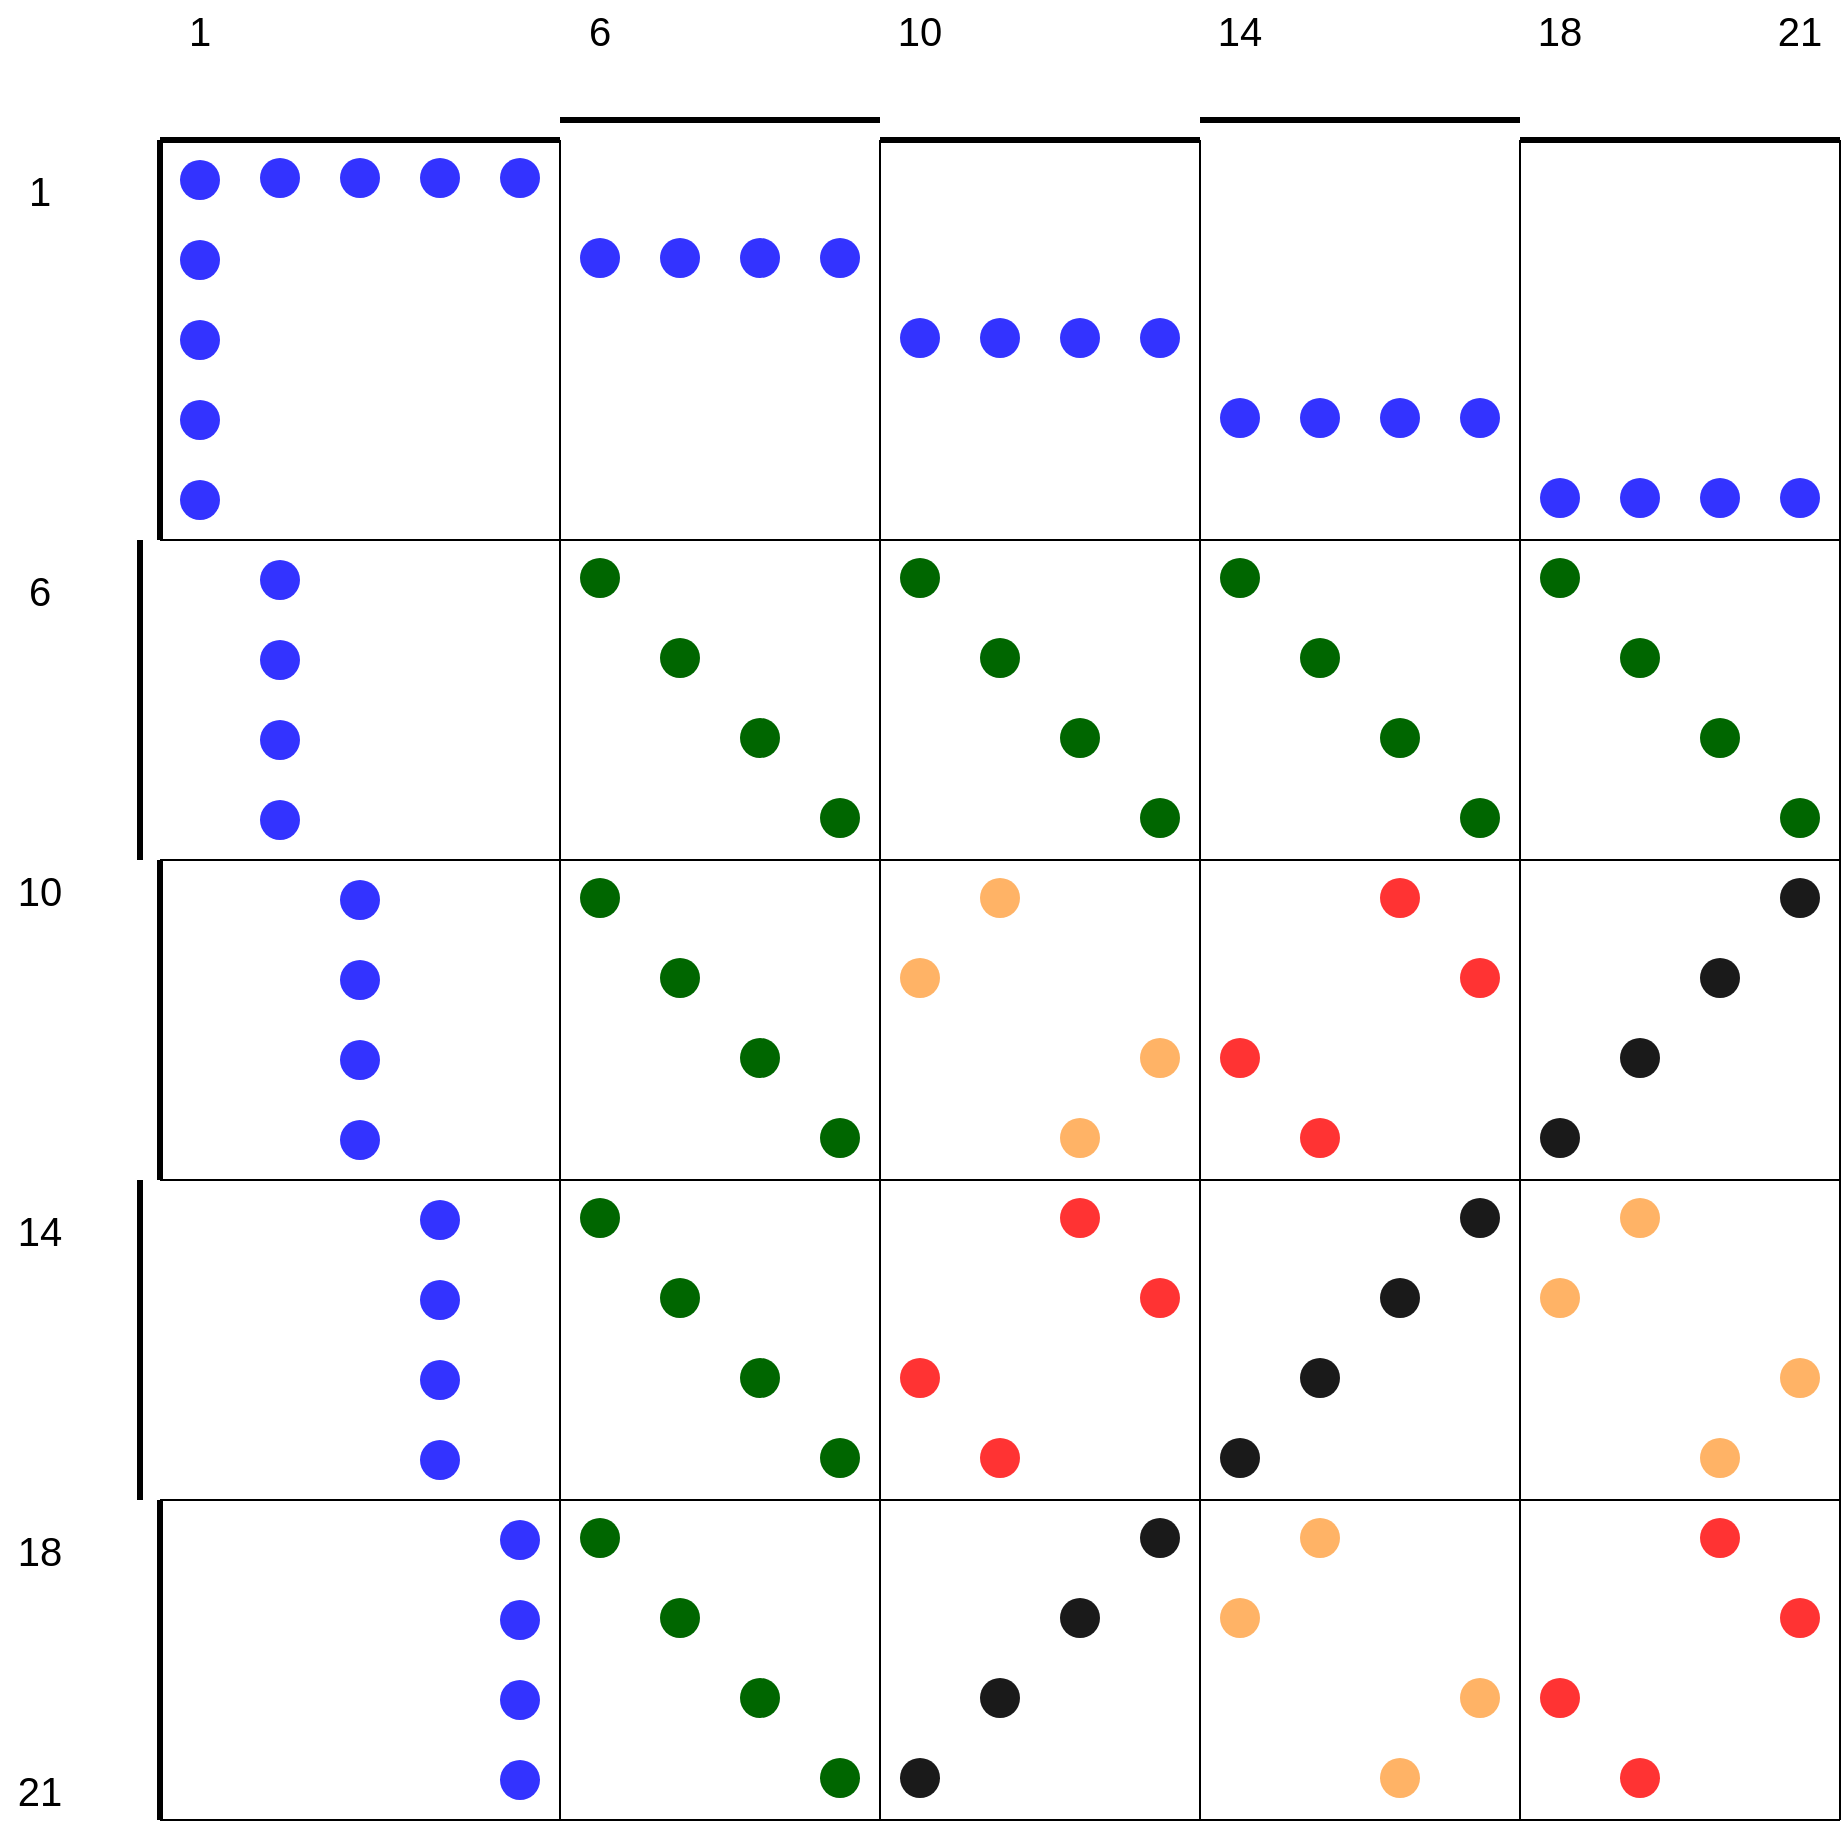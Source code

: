 <mxfile>
    <diagram id="0mtorhF8wzX9WZ9EA87X" name="Page-1">
        <mxGraphModel dx="1855" dy="1136" grid="1" gridSize="10" guides="1" tooltips="1" connect="1" arrows="1" fold="1" page="1" pageScale="1" pageWidth="827" pageHeight="1169" math="0" shadow="0">
            <root>
                <mxCell id="0"/>
                <mxCell id="1" parent="0"/>
                <mxCell id="2" value="" style="endArrow=none;html=1;strokeWidth=3;" edge="1" parent="1">
                    <mxGeometry width="50" height="50" relative="1" as="geometry">
                        <mxPoint x="80" y="80" as="sourcePoint"/>
                        <mxPoint x="280" y="80" as="targetPoint"/>
                    </mxGeometry>
                </mxCell>
                <mxCell id="3" value="" style="endArrow=none;html=1;strokeWidth=3;" edge="1" parent="1">
                    <mxGeometry width="50" height="50" relative="1" as="geometry">
                        <mxPoint x="280" y="70" as="sourcePoint"/>
                        <mxPoint x="440" y="70" as="targetPoint"/>
                    </mxGeometry>
                </mxCell>
                <mxCell id="4" value="" style="endArrow=none;html=1;strokeWidth=3;" edge="1" parent="1">
                    <mxGeometry width="50" height="50" relative="1" as="geometry">
                        <mxPoint x="440" y="80" as="sourcePoint"/>
                        <mxPoint x="600" y="80" as="targetPoint"/>
                    </mxGeometry>
                </mxCell>
                <mxCell id="6" value="" style="endArrow=none;html=1;strokeWidth=3;" edge="1" parent="1">
                    <mxGeometry width="50" height="50" relative="1" as="geometry">
                        <mxPoint x="600" y="70" as="sourcePoint"/>
                        <mxPoint x="760" y="70" as="targetPoint"/>
                    </mxGeometry>
                </mxCell>
                <mxCell id="7" value="" style="endArrow=none;html=1;strokeWidth=3;" edge="1" parent="1">
                    <mxGeometry width="50" height="50" relative="1" as="geometry">
                        <mxPoint x="760" y="80" as="sourcePoint"/>
                        <mxPoint x="920" y="80" as="targetPoint"/>
                    </mxGeometry>
                </mxCell>
                <mxCell id="8" value="" style="endArrow=none;html=1;strokeWidth=3;" edge="1" parent="1">
                    <mxGeometry width="50" height="50" relative="1" as="geometry">
                        <mxPoint x="80" y="80" as="sourcePoint"/>
                        <mxPoint x="80" y="280" as="targetPoint"/>
                    </mxGeometry>
                </mxCell>
                <mxCell id="9" value="" style="endArrow=none;html=1;strokeWidth=3;" edge="1" parent="1">
                    <mxGeometry width="50" height="50" relative="1" as="geometry">
                        <mxPoint x="70" y="280" as="sourcePoint"/>
                        <mxPoint x="70" y="440" as="targetPoint"/>
                    </mxGeometry>
                </mxCell>
                <mxCell id="10" value="" style="endArrow=none;html=1;strokeWidth=3;" edge="1" parent="1">
                    <mxGeometry width="50" height="50" relative="1" as="geometry">
                        <mxPoint x="80" y="440" as="sourcePoint"/>
                        <mxPoint x="80" y="600" as="targetPoint"/>
                    </mxGeometry>
                </mxCell>
                <mxCell id="11" value="" style="endArrow=none;html=1;strokeWidth=3;" edge="1" parent="1">
                    <mxGeometry width="50" height="50" relative="1" as="geometry">
                        <mxPoint x="70" y="600" as="sourcePoint"/>
                        <mxPoint x="70" y="760" as="targetPoint"/>
                    </mxGeometry>
                </mxCell>
                <mxCell id="12" value="" style="endArrow=none;html=1;strokeWidth=3;" edge="1" parent="1">
                    <mxGeometry width="50" height="50" relative="1" as="geometry">
                        <mxPoint x="80" y="760" as="sourcePoint"/>
                        <mxPoint x="80" y="920" as="targetPoint"/>
                    </mxGeometry>
                </mxCell>
                <mxCell id="13" value="" style="endArrow=none;html=1;strokeWidth=1;" edge="1" parent="1">
                    <mxGeometry width="50" height="50" relative="1" as="geometry">
                        <mxPoint x="80" y="280" as="sourcePoint"/>
                        <mxPoint x="920" y="280" as="targetPoint"/>
                    </mxGeometry>
                </mxCell>
                <mxCell id="14" value="" style="endArrow=none;html=1;strokeWidth=1;" edge="1" parent="1">
                    <mxGeometry width="50" height="50" relative="1" as="geometry">
                        <mxPoint x="80" y="440" as="sourcePoint"/>
                        <mxPoint x="920" y="440" as="targetPoint"/>
                    </mxGeometry>
                </mxCell>
                <mxCell id="15" value="" style="endArrow=none;html=1;strokeWidth=1;" edge="1" parent="1">
                    <mxGeometry width="50" height="50" relative="1" as="geometry">
                        <mxPoint x="80" y="600" as="sourcePoint"/>
                        <mxPoint x="920" y="600" as="targetPoint"/>
                    </mxGeometry>
                </mxCell>
                <mxCell id="16" value="" style="endArrow=none;html=1;strokeWidth=1;" edge="1" parent="1">
                    <mxGeometry width="50" height="50" relative="1" as="geometry">
                        <mxPoint x="80" y="760" as="sourcePoint"/>
                        <mxPoint x="920" y="760" as="targetPoint"/>
                    </mxGeometry>
                </mxCell>
                <mxCell id="17" value="" style="endArrow=none;html=1;strokeWidth=1;" edge="1" parent="1">
                    <mxGeometry width="50" height="50" relative="1" as="geometry">
                        <mxPoint x="80" y="920" as="sourcePoint"/>
                        <mxPoint x="920" y="920" as="targetPoint"/>
                    </mxGeometry>
                </mxCell>
                <mxCell id="18" value="" style="endArrow=none;html=1;strokeWidth=1;" edge="1" parent="1">
                    <mxGeometry width="50" height="50" relative="1" as="geometry">
                        <mxPoint x="920" y="80" as="sourcePoint"/>
                        <mxPoint x="920" y="920" as="targetPoint"/>
                    </mxGeometry>
                </mxCell>
                <mxCell id="19" value="" style="endArrow=none;html=1;strokeWidth=1;" edge="1" parent="1">
                    <mxGeometry width="50" height="50" relative="1" as="geometry">
                        <mxPoint x="760" y="80" as="sourcePoint"/>
                        <mxPoint x="760" y="920" as="targetPoint"/>
                    </mxGeometry>
                </mxCell>
                <mxCell id="20" value="" style="endArrow=none;html=1;strokeWidth=1;" edge="1" parent="1">
                    <mxGeometry width="50" height="50" relative="1" as="geometry">
                        <mxPoint x="600" y="80" as="sourcePoint"/>
                        <mxPoint x="600" y="920" as="targetPoint"/>
                    </mxGeometry>
                </mxCell>
                <mxCell id="21" value="" style="endArrow=none;html=1;strokeWidth=1;" edge="1" parent="1">
                    <mxGeometry width="50" height="50" relative="1" as="geometry">
                        <mxPoint x="440" y="80" as="sourcePoint"/>
                        <mxPoint x="440" y="920" as="targetPoint"/>
                    </mxGeometry>
                </mxCell>
                <mxCell id="22" value="" style="endArrow=none;html=1;strokeWidth=1;" edge="1" parent="1">
                    <mxGeometry width="50" height="50" relative="1" as="geometry">
                        <mxPoint x="280" y="80" as="sourcePoint"/>
                        <mxPoint x="280" y="920" as="targetPoint"/>
                    </mxGeometry>
                </mxCell>
                <mxCell id="25" value="" style="ellipse;whiteSpace=wrap;html=1;fillColor=#3333FF;strokeColor=none;" vertex="1" parent="1">
                    <mxGeometry x="90" y="90" width="20" height="20" as="geometry"/>
                </mxCell>
                <mxCell id="26" value="" style="ellipse;whiteSpace=wrap;html=1;fillColor=#3333FF;strokeColor=none;" vertex="1" parent="1">
                    <mxGeometry x="90" y="130" width="20" height="20" as="geometry"/>
                </mxCell>
                <mxCell id="27" value="" style="ellipse;whiteSpace=wrap;html=1;fillColor=#3333FF;strokeColor=none;" vertex="1" parent="1">
                    <mxGeometry x="90" y="170" width="20" height="20" as="geometry"/>
                </mxCell>
                <mxCell id="28" value="" style="ellipse;whiteSpace=wrap;html=1;fillColor=#3333FF;strokeColor=none;" vertex="1" parent="1">
                    <mxGeometry x="90" y="210" width="20" height="20" as="geometry"/>
                </mxCell>
                <mxCell id="29" value="" style="ellipse;whiteSpace=wrap;html=1;fillColor=#3333FF;strokeColor=none;" vertex="1" parent="1">
                    <mxGeometry x="90" y="250" width="20" height="20" as="geometry"/>
                </mxCell>
                <mxCell id="30" value="" style="ellipse;whiteSpace=wrap;html=1;fillColor=#3333FF;strokeColor=none;" vertex="1" parent="1">
                    <mxGeometry x="130" y="290" width="20" height="20" as="geometry"/>
                </mxCell>
                <mxCell id="31" value="" style="ellipse;whiteSpace=wrap;html=1;fillColor=#3333FF;strokeColor=none;" vertex="1" parent="1">
                    <mxGeometry x="130" y="330" width="20" height="20" as="geometry"/>
                </mxCell>
                <mxCell id="32" value="" style="ellipse;whiteSpace=wrap;html=1;fillColor=#3333FF;strokeColor=none;" vertex="1" parent="1">
                    <mxGeometry x="130" y="370" width="20" height="20" as="geometry"/>
                </mxCell>
                <mxCell id="33" value="" style="ellipse;whiteSpace=wrap;html=1;fillColor=#3333FF;strokeColor=none;" vertex="1" parent="1">
                    <mxGeometry x="130" y="410" width="20" height="20" as="geometry"/>
                </mxCell>
                <mxCell id="34" value="" style="ellipse;whiteSpace=wrap;html=1;fillColor=#3333FF;strokeColor=none;" vertex="1" parent="1">
                    <mxGeometry x="170" y="450" width="20" height="20" as="geometry"/>
                </mxCell>
                <mxCell id="35" value="" style="ellipse;whiteSpace=wrap;html=1;fillColor=#3333FF;strokeColor=none;" vertex="1" parent="1">
                    <mxGeometry x="170" y="490" width="20" height="20" as="geometry"/>
                </mxCell>
                <mxCell id="36" value="" style="ellipse;whiteSpace=wrap;html=1;fillColor=#3333FF;strokeColor=none;" vertex="1" parent="1">
                    <mxGeometry x="170" y="530" width="20" height="20" as="geometry"/>
                </mxCell>
                <mxCell id="37" value="" style="ellipse;whiteSpace=wrap;html=1;fillColor=#3333FF;strokeColor=none;" vertex="1" parent="1">
                    <mxGeometry x="170" y="570" width="20" height="20" as="geometry"/>
                </mxCell>
                <mxCell id="38" value="" style="ellipse;whiteSpace=wrap;html=1;fillColor=#3333FF;strokeColor=none;" vertex="1" parent="1">
                    <mxGeometry x="210" y="610" width="20" height="20" as="geometry"/>
                </mxCell>
                <mxCell id="39" value="" style="ellipse;whiteSpace=wrap;html=1;fillColor=#3333FF;strokeColor=none;" vertex="1" parent="1">
                    <mxGeometry x="210" y="650" width="20" height="20" as="geometry"/>
                </mxCell>
                <mxCell id="40" value="" style="ellipse;whiteSpace=wrap;html=1;fillColor=#3333FF;strokeColor=none;" vertex="1" parent="1">
                    <mxGeometry x="210" y="690" width="20" height="20" as="geometry"/>
                </mxCell>
                <mxCell id="41" value="" style="ellipse;whiteSpace=wrap;html=1;fillColor=#3333FF;strokeColor=none;" vertex="1" parent="1">
                    <mxGeometry x="210" y="730" width="20" height="20" as="geometry"/>
                </mxCell>
                <mxCell id="42" value="" style="ellipse;whiteSpace=wrap;html=1;fillColor=#3333FF;strokeColor=none;" vertex="1" parent="1">
                    <mxGeometry x="250" y="770" width="20" height="20" as="geometry"/>
                </mxCell>
                <mxCell id="43" value="" style="ellipse;whiteSpace=wrap;html=1;fillColor=#3333FF;strokeColor=none;" vertex="1" parent="1">
                    <mxGeometry x="250" y="810" width="20" height="20" as="geometry"/>
                </mxCell>
                <mxCell id="44" value="" style="ellipse;whiteSpace=wrap;html=1;fillColor=#3333FF;strokeColor=none;" vertex="1" parent="1">
                    <mxGeometry x="250" y="850" width="20" height="20" as="geometry"/>
                </mxCell>
                <mxCell id="45" value="" style="ellipse;whiteSpace=wrap;html=1;fillColor=#3333FF;strokeColor=none;" vertex="1" parent="1">
                    <mxGeometry x="250" y="890" width="20" height="20" as="geometry"/>
                </mxCell>
                <mxCell id="46" value="" style="ellipse;whiteSpace=wrap;html=1;fillColor=#3333FF;strokeColor=none;" vertex="1" parent="1">
                    <mxGeometry x="130" y="89" width="20" height="20" as="geometry"/>
                </mxCell>
                <mxCell id="47" value="" style="ellipse;whiteSpace=wrap;html=1;fillColor=#3333FF;strokeColor=none;" vertex="1" parent="1">
                    <mxGeometry x="170" y="89" width="20" height="20" as="geometry"/>
                </mxCell>
                <mxCell id="48" value="" style="ellipse;whiteSpace=wrap;html=1;fillColor=#3333FF;strokeColor=none;" vertex="1" parent="1">
                    <mxGeometry x="210" y="89" width="20" height="20" as="geometry"/>
                </mxCell>
                <mxCell id="49" value="" style="ellipse;whiteSpace=wrap;html=1;fillColor=#3333FF;strokeColor=none;" vertex="1" parent="1">
                    <mxGeometry x="250" y="89" width="20" height="20" as="geometry"/>
                </mxCell>
                <mxCell id="50" value="" style="ellipse;whiteSpace=wrap;html=1;fillColor=#3333FF;strokeColor=none;" vertex="1" parent="1">
                    <mxGeometry x="290" y="129" width="20" height="20" as="geometry"/>
                </mxCell>
                <mxCell id="51" value="" style="ellipse;whiteSpace=wrap;html=1;fillColor=#3333FF;strokeColor=none;" vertex="1" parent="1">
                    <mxGeometry x="330" y="129" width="20" height="20" as="geometry"/>
                </mxCell>
                <mxCell id="52" value="" style="ellipse;whiteSpace=wrap;html=1;fillColor=#3333FF;strokeColor=none;" vertex="1" parent="1">
                    <mxGeometry x="370" y="129" width="20" height="20" as="geometry"/>
                </mxCell>
                <mxCell id="53" value="" style="ellipse;whiteSpace=wrap;html=1;fillColor=#3333FF;strokeColor=none;" vertex="1" parent="1">
                    <mxGeometry x="410" y="129" width="20" height="20" as="geometry"/>
                </mxCell>
                <mxCell id="54" value="" style="ellipse;whiteSpace=wrap;html=1;fillColor=#3333FF;strokeColor=none;" vertex="1" parent="1">
                    <mxGeometry x="450" y="169" width="20" height="20" as="geometry"/>
                </mxCell>
                <mxCell id="55" value="" style="ellipse;whiteSpace=wrap;html=1;fillColor=#3333FF;strokeColor=none;" vertex="1" parent="1">
                    <mxGeometry x="490" y="169" width="20" height="20" as="geometry"/>
                </mxCell>
                <mxCell id="56" value="" style="ellipse;whiteSpace=wrap;html=1;fillColor=#3333FF;strokeColor=none;" vertex="1" parent="1">
                    <mxGeometry x="530" y="169" width="20" height="20" as="geometry"/>
                </mxCell>
                <mxCell id="57" value="" style="ellipse;whiteSpace=wrap;html=1;fillColor=#3333FF;strokeColor=none;" vertex="1" parent="1">
                    <mxGeometry x="570" y="169" width="20" height="20" as="geometry"/>
                </mxCell>
                <mxCell id="58" value="" style="ellipse;whiteSpace=wrap;html=1;fillColor=#3333FF;strokeColor=none;" vertex="1" parent="1">
                    <mxGeometry x="610" y="209" width="20" height="20" as="geometry"/>
                </mxCell>
                <mxCell id="59" value="" style="ellipse;whiteSpace=wrap;html=1;fillColor=#3333FF;strokeColor=none;" vertex="1" parent="1">
                    <mxGeometry x="650" y="209" width="20" height="20" as="geometry"/>
                </mxCell>
                <mxCell id="60" value="" style="ellipse;whiteSpace=wrap;html=1;fillColor=#3333FF;strokeColor=none;" vertex="1" parent="1">
                    <mxGeometry x="690" y="209" width="20" height="20" as="geometry"/>
                </mxCell>
                <mxCell id="61" value="" style="ellipse;whiteSpace=wrap;html=1;fillColor=#3333FF;strokeColor=none;" vertex="1" parent="1">
                    <mxGeometry x="730" y="209" width="20" height="20" as="geometry"/>
                </mxCell>
                <mxCell id="62" value="" style="ellipse;whiteSpace=wrap;html=1;fillColor=#3333FF;strokeColor=none;" vertex="1" parent="1">
                    <mxGeometry x="770" y="249" width="20" height="20" as="geometry"/>
                </mxCell>
                <mxCell id="63" value="" style="ellipse;whiteSpace=wrap;html=1;fillColor=#3333FF;strokeColor=none;" vertex="1" parent="1">
                    <mxGeometry x="810" y="249" width="20" height="20" as="geometry"/>
                </mxCell>
                <mxCell id="64" value="" style="ellipse;whiteSpace=wrap;html=1;fillColor=#3333FF;strokeColor=none;" vertex="1" parent="1">
                    <mxGeometry x="850" y="249" width="20" height="20" as="geometry"/>
                </mxCell>
                <mxCell id="65" value="" style="ellipse;whiteSpace=wrap;html=1;fillColor=#3333FF;strokeColor=none;" vertex="1" parent="1">
                    <mxGeometry x="890" y="249" width="20" height="20" as="geometry"/>
                </mxCell>
                <mxCell id="66" value="" style="ellipse;whiteSpace=wrap;html=1;fillColor=#006600;strokeColor=none;" vertex="1" parent="1">
                    <mxGeometry x="290" y="289" width="20" height="20" as="geometry"/>
                </mxCell>
                <mxCell id="67" value="" style="ellipse;whiteSpace=wrap;html=1;fillColor=#006600;strokeColor=none;" vertex="1" parent="1">
                    <mxGeometry x="330" y="329" width="20" height="20" as="geometry"/>
                </mxCell>
                <mxCell id="68" value="" style="ellipse;whiteSpace=wrap;html=1;fillColor=#006600;strokeColor=none;" vertex="1" parent="1">
                    <mxGeometry x="370" y="369" width="20" height="20" as="geometry"/>
                </mxCell>
                <mxCell id="69" value="" style="ellipse;whiteSpace=wrap;html=1;fillColor=#006600;strokeColor=none;" vertex="1" parent="1">
                    <mxGeometry x="410" y="409" width="20" height="20" as="geometry"/>
                </mxCell>
                <mxCell id="70" value="" style="ellipse;whiteSpace=wrap;html=1;fillColor=#006600;strokeColor=none;" vertex="1" parent="1">
                    <mxGeometry x="290" y="449" width="20" height="20" as="geometry"/>
                </mxCell>
                <mxCell id="71" value="" style="ellipse;whiteSpace=wrap;html=1;fillColor=#006600;strokeColor=none;" vertex="1" parent="1">
                    <mxGeometry x="330" y="489" width="20" height="20" as="geometry"/>
                </mxCell>
                <mxCell id="72" value="" style="ellipse;whiteSpace=wrap;html=1;fillColor=#006600;strokeColor=none;" vertex="1" parent="1">
                    <mxGeometry x="370" y="529" width="20" height="20" as="geometry"/>
                </mxCell>
                <mxCell id="73" value="" style="ellipse;whiteSpace=wrap;html=1;fillColor=#006600;strokeColor=none;" vertex="1" parent="1">
                    <mxGeometry x="410" y="569" width="20" height="20" as="geometry"/>
                </mxCell>
                <mxCell id="74" value="" style="ellipse;whiteSpace=wrap;html=1;fillColor=#006600;strokeColor=none;" vertex="1" parent="1">
                    <mxGeometry x="290" y="609" width="20" height="20" as="geometry"/>
                </mxCell>
                <mxCell id="75" value="" style="ellipse;whiteSpace=wrap;html=1;fillColor=#006600;strokeColor=none;" vertex="1" parent="1">
                    <mxGeometry x="330" y="649" width="20" height="20" as="geometry"/>
                </mxCell>
                <mxCell id="76" value="" style="ellipse;whiteSpace=wrap;html=1;fillColor=#006600;strokeColor=none;" vertex="1" parent="1">
                    <mxGeometry x="370" y="689" width="20" height="20" as="geometry"/>
                </mxCell>
                <mxCell id="77" value="" style="ellipse;whiteSpace=wrap;html=1;fillColor=#006600;strokeColor=none;" vertex="1" parent="1">
                    <mxGeometry x="410" y="729" width="20" height="20" as="geometry"/>
                </mxCell>
                <mxCell id="78" value="" style="ellipse;whiteSpace=wrap;html=1;fillColor=#006600;strokeColor=none;" vertex="1" parent="1">
                    <mxGeometry x="290" y="769" width="20" height="20" as="geometry"/>
                </mxCell>
                <mxCell id="79" value="" style="ellipse;whiteSpace=wrap;html=1;fillColor=#006600;strokeColor=none;" vertex="1" parent="1">
                    <mxGeometry x="330" y="809" width="20" height="20" as="geometry"/>
                </mxCell>
                <mxCell id="80" value="" style="ellipse;whiteSpace=wrap;html=1;fillColor=#006600;strokeColor=none;" vertex="1" parent="1">
                    <mxGeometry x="370" y="849" width="20" height="20" as="geometry"/>
                </mxCell>
                <mxCell id="81" value="" style="ellipse;whiteSpace=wrap;html=1;fillColor=#006600;strokeColor=none;" vertex="1" parent="1">
                    <mxGeometry x="410" y="889" width="20" height="20" as="geometry"/>
                </mxCell>
                <mxCell id="82" value="" style="ellipse;whiteSpace=wrap;html=1;fillColor=#006600;strokeColor=none;" vertex="1" parent="1">
                    <mxGeometry x="450" y="289" width="20" height="20" as="geometry"/>
                </mxCell>
                <mxCell id="83" value="" style="ellipse;whiteSpace=wrap;html=1;fillColor=#006600;strokeColor=none;" vertex="1" parent="1">
                    <mxGeometry x="490" y="329" width="20" height="20" as="geometry"/>
                </mxCell>
                <mxCell id="84" value="" style="ellipse;whiteSpace=wrap;html=1;fillColor=#006600;strokeColor=none;" vertex="1" parent="1">
                    <mxGeometry x="530" y="369" width="20" height="20" as="geometry"/>
                </mxCell>
                <mxCell id="85" value="" style="ellipse;whiteSpace=wrap;html=1;fillColor=#006600;strokeColor=none;" vertex="1" parent="1">
                    <mxGeometry x="570" y="409" width="20" height="20" as="geometry"/>
                </mxCell>
                <mxCell id="86" value="" style="ellipse;whiteSpace=wrap;html=1;fillColor=#006600;strokeColor=none;" vertex="1" parent="1">
                    <mxGeometry x="610" y="289" width="20" height="20" as="geometry"/>
                </mxCell>
                <mxCell id="87" value="" style="ellipse;whiteSpace=wrap;html=1;fillColor=#006600;strokeColor=none;" vertex="1" parent="1">
                    <mxGeometry x="650" y="329" width="20" height="20" as="geometry"/>
                </mxCell>
                <mxCell id="88" value="" style="ellipse;whiteSpace=wrap;html=1;fillColor=#006600;strokeColor=none;" vertex="1" parent="1">
                    <mxGeometry x="690" y="369" width="20" height="20" as="geometry"/>
                </mxCell>
                <mxCell id="89" value="" style="ellipse;whiteSpace=wrap;html=1;fillColor=#006600;strokeColor=none;" vertex="1" parent="1">
                    <mxGeometry x="730" y="409" width="20" height="20" as="geometry"/>
                </mxCell>
                <mxCell id="95" value="" style="ellipse;whiteSpace=wrap;html=1;fillColor=#FFB366;strokeColor=none;" vertex="1" parent="1">
                    <mxGeometry x="490" y="449" width="20" height="20" as="geometry"/>
                </mxCell>
                <mxCell id="96" value="" style="ellipse;whiteSpace=wrap;html=1;fillColor=#006600;strokeColor=none;" vertex="1" parent="1">
                    <mxGeometry x="770" y="289" width="20" height="20" as="geometry"/>
                </mxCell>
                <mxCell id="97" value="" style="ellipse;whiteSpace=wrap;html=1;fillColor=#006600;strokeColor=none;" vertex="1" parent="1">
                    <mxGeometry x="810" y="329" width="20" height="20" as="geometry"/>
                </mxCell>
                <mxCell id="98" value="" style="ellipse;whiteSpace=wrap;html=1;fillColor=#006600;strokeColor=none;" vertex="1" parent="1">
                    <mxGeometry x="850" y="369" width="20" height="20" as="geometry"/>
                </mxCell>
                <mxCell id="99" value="" style="ellipse;whiteSpace=wrap;html=1;fillColor=#006600;strokeColor=none;" vertex="1" parent="1">
                    <mxGeometry x="890" y="409" width="20" height="20" as="geometry"/>
                </mxCell>
                <mxCell id="100" value="1" style="text;html=1;strokeColor=none;fillColor=none;align=center;verticalAlign=middle;whiteSpace=wrap;rounded=0;fontSize=20;" vertex="1" parent="1">
                    <mxGeometry x="80" y="10" width="40" height="30" as="geometry"/>
                </mxCell>
                <mxCell id="102" value="6" style="text;html=1;strokeColor=none;fillColor=none;align=center;verticalAlign=middle;whiteSpace=wrap;rounded=0;fontSize=20;" vertex="1" parent="1">
                    <mxGeometry x="280" y="10" width="40" height="30" as="geometry"/>
                </mxCell>
                <mxCell id="103" value="10" style="text;html=1;strokeColor=none;fillColor=none;align=center;verticalAlign=middle;whiteSpace=wrap;rounded=0;fontSize=20;" vertex="1" parent="1">
                    <mxGeometry x="440" y="10" width="40" height="30" as="geometry"/>
                </mxCell>
                <mxCell id="104" value="14" style="text;html=1;strokeColor=none;fillColor=none;align=center;verticalAlign=middle;whiteSpace=wrap;rounded=0;fontSize=20;" vertex="1" parent="1">
                    <mxGeometry x="600" y="10" width="40" height="30" as="geometry"/>
                </mxCell>
                <mxCell id="105" value="18" style="text;html=1;strokeColor=none;fillColor=none;align=center;verticalAlign=middle;whiteSpace=wrap;rounded=0;fontSize=20;" vertex="1" parent="1">
                    <mxGeometry x="760" y="10" width="40" height="30" as="geometry"/>
                </mxCell>
                <mxCell id="106" value="21" style="text;html=1;strokeColor=none;fillColor=none;align=center;verticalAlign=middle;whiteSpace=wrap;rounded=0;fontSize=20;" vertex="1" parent="1">
                    <mxGeometry x="880" y="10" width="40" height="30" as="geometry"/>
                </mxCell>
                <mxCell id="107" value="6" style="text;html=1;strokeColor=none;fillColor=none;align=center;verticalAlign=middle;whiteSpace=wrap;rounded=0;fontSize=20;" vertex="1" parent="1">
                    <mxGeometry y="290" width="40" height="30" as="geometry"/>
                </mxCell>
                <mxCell id="108" value="1" style="text;html=1;strokeColor=none;fillColor=none;align=center;verticalAlign=middle;whiteSpace=wrap;rounded=0;fontSize=20;" vertex="1" parent="1">
                    <mxGeometry y="90" width="40" height="30" as="geometry"/>
                </mxCell>
                <mxCell id="110" value="10" style="text;html=1;strokeColor=none;fillColor=none;align=center;verticalAlign=middle;whiteSpace=wrap;rounded=0;fontSize=20;" vertex="1" parent="1">
                    <mxGeometry y="440" width="40" height="30" as="geometry"/>
                </mxCell>
                <mxCell id="111" value="14" style="text;html=1;strokeColor=none;fillColor=none;align=center;verticalAlign=middle;whiteSpace=wrap;rounded=0;fontSize=20;" vertex="1" parent="1">
                    <mxGeometry y="610" width="40" height="30" as="geometry"/>
                </mxCell>
                <mxCell id="112" value="18" style="text;html=1;strokeColor=none;fillColor=none;align=center;verticalAlign=middle;whiteSpace=wrap;rounded=0;fontSize=20;" vertex="1" parent="1">
                    <mxGeometry y="770" width="40" height="30" as="geometry"/>
                </mxCell>
                <mxCell id="113" value="21" style="text;html=1;strokeColor=none;fillColor=none;align=center;verticalAlign=middle;whiteSpace=wrap;rounded=0;fontSize=20;" vertex="1" parent="1">
                    <mxGeometry y="890" width="40" height="30" as="geometry"/>
                </mxCell>
                <mxCell id="114" value="" style="ellipse;whiteSpace=wrap;html=1;fillColor=#FF3333;strokeColor=none;" vertex="1" parent="1">
                    <mxGeometry x="690" y="449" width="20" height="20" as="geometry"/>
                </mxCell>
                <mxCell id="115" value="" style="ellipse;whiteSpace=wrap;html=1;fillColor=#1A1A1A;strokeColor=none;" vertex="1" parent="1">
                    <mxGeometry x="890" y="449" width="20" height="20" as="geometry"/>
                </mxCell>
                <mxCell id="116" value="" style="ellipse;whiteSpace=wrap;html=1;fillColor=#FFB366;strokeColor=none;" vertex="1" parent="1">
                    <mxGeometry x="450" y="489" width="20" height="20" as="geometry"/>
                </mxCell>
                <mxCell id="117" value="" style="ellipse;whiteSpace=wrap;html=1;fillColor=#FF3333;strokeColor=none;" vertex="1" parent="1">
                    <mxGeometry x="730" y="489" width="20" height="20" as="geometry"/>
                </mxCell>
                <mxCell id="118" value="" style="ellipse;whiteSpace=wrap;html=1;fillColor=#1A1A1A;strokeColor=none;" vertex="1" parent="1">
                    <mxGeometry x="850" y="489" width="20" height="20" as="geometry"/>
                </mxCell>
                <mxCell id="119" value="" style="ellipse;whiteSpace=wrap;html=1;fillColor=#1A1A1A;strokeColor=none;" vertex="1" parent="1">
                    <mxGeometry x="810" y="529" width="20" height="20" as="geometry"/>
                </mxCell>
                <mxCell id="120" value="" style="ellipse;whiteSpace=wrap;html=1;fillColor=#1A1A1A;strokeColor=none;" vertex="1" parent="1">
                    <mxGeometry x="770" y="569" width="20" height="20" as="geometry"/>
                </mxCell>
                <mxCell id="121" value="" style="ellipse;whiteSpace=wrap;html=1;fillColor=#1A1A1A;strokeColor=none;" vertex="1" parent="1">
                    <mxGeometry x="730" y="609" width="20" height="20" as="geometry"/>
                </mxCell>
                <mxCell id="122" value="" style="ellipse;whiteSpace=wrap;html=1;fillColor=#1A1A1A;strokeColor=none;" vertex="1" parent="1">
                    <mxGeometry x="690" y="649" width="20" height="20" as="geometry"/>
                </mxCell>
                <mxCell id="123" value="" style="ellipse;whiteSpace=wrap;html=1;fillColor=#1A1A1A;strokeColor=none;" vertex="1" parent="1">
                    <mxGeometry x="650" y="689" width="20" height="20" as="geometry"/>
                </mxCell>
                <mxCell id="124" value="" style="ellipse;whiteSpace=wrap;html=1;fillColor=#1A1A1A;strokeColor=none;" vertex="1" parent="1">
                    <mxGeometry x="610" y="729" width="20" height="20" as="geometry"/>
                </mxCell>
                <mxCell id="125" value="" style="ellipse;whiteSpace=wrap;html=1;fillColor=#1A1A1A;strokeColor=none;" vertex="1" parent="1">
                    <mxGeometry x="570" y="769" width="20" height="20" as="geometry"/>
                </mxCell>
                <mxCell id="126" value="" style="ellipse;whiteSpace=wrap;html=1;fillColor=#1A1A1A;strokeColor=none;" vertex="1" parent="1">
                    <mxGeometry x="530" y="809" width="20" height="20" as="geometry"/>
                </mxCell>
                <mxCell id="127" value="" style="ellipse;whiteSpace=wrap;html=1;fillColor=#1A1A1A;strokeColor=none;" vertex="1" parent="1">
                    <mxGeometry x="490" y="849" width="20" height="20" as="geometry"/>
                </mxCell>
                <mxCell id="128" value="" style="ellipse;whiteSpace=wrap;html=1;fillColor=#1A1A1A;strokeColor=none;" vertex="1" parent="1">
                    <mxGeometry x="450" y="889" width="20" height="20" as="geometry"/>
                </mxCell>
                <mxCell id="129" value="" style="ellipse;whiteSpace=wrap;html=1;fillColor=#FFB366;strokeColor=none;" vertex="1" parent="1">
                    <mxGeometry x="570" y="529" width="20" height="20" as="geometry"/>
                </mxCell>
                <mxCell id="130" value="" style="ellipse;whiteSpace=wrap;html=1;fillColor=#FF3333;strokeColor=none;" vertex="1" parent="1">
                    <mxGeometry x="610" y="529" width="20" height="20" as="geometry"/>
                </mxCell>
                <mxCell id="131" value="" style="ellipse;whiteSpace=wrap;html=1;fillColor=#FFB366;strokeColor=none;" vertex="1" parent="1">
                    <mxGeometry x="530" y="569" width="20" height="20" as="geometry"/>
                </mxCell>
                <mxCell id="132" value="" style="ellipse;whiteSpace=wrap;html=1;fillColor=#FF3333;strokeColor=none;" vertex="1" parent="1">
                    <mxGeometry x="570" y="649" width="20" height="20" as="geometry"/>
                </mxCell>
                <mxCell id="133" value="" style="ellipse;whiteSpace=wrap;html=1;fillColor=#FF3333;strokeColor=none;" vertex="1" parent="1">
                    <mxGeometry x="650" y="569" width="20" height="20" as="geometry"/>
                </mxCell>
                <mxCell id="134" value="" style="ellipse;whiteSpace=wrap;html=1;fillColor=#FF3333;strokeColor=none;" vertex="1" parent="1">
                    <mxGeometry x="530" y="609" width="20" height="20" as="geometry"/>
                </mxCell>
                <mxCell id="135" value="" style="ellipse;whiteSpace=wrap;html=1;fillColor=#FF3333;strokeColor=none;" vertex="1" parent="1">
                    <mxGeometry x="450" y="689" width="20" height="20" as="geometry"/>
                </mxCell>
                <mxCell id="136" value="" style="ellipse;whiteSpace=wrap;html=1;fillColor=#FF3333;strokeColor=none;" vertex="1" parent="1">
                    <mxGeometry x="490" y="729" width="20" height="20" as="geometry"/>
                </mxCell>
                <mxCell id="137" value="" style="ellipse;whiteSpace=wrap;html=1;fillColor=#FFB366;strokeColor=none;" vertex="1" parent="1">
                    <mxGeometry x="810" y="609" width="20" height="20" as="geometry"/>
                </mxCell>
                <mxCell id="138" value="" style="ellipse;whiteSpace=wrap;html=1;fillColor=#FFB366;strokeColor=none;" vertex="1" parent="1">
                    <mxGeometry x="770" y="649" width="20" height="20" as="geometry"/>
                </mxCell>
                <mxCell id="139" value="" style="ellipse;whiteSpace=wrap;html=1;fillColor=#FFB366;strokeColor=none;" vertex="1" parent="1">
                    <mxGeometry x="890" y="689" width="20" height="20" as="geometry"/>
                </mxCell>
                <mxCell id="140" value="" style="ellipse;whiteSpace=wrap;html=1;fillColor=#FFB366;strokeColor=none;" vertex="1" parent="1">
                    <mxGeometry x="850" y="729" width="20" height="20" as="geometry"/>
                </mxCell>
                <mxCell id="141" value="" style="ellipse;whiteSpace=wrap;html=1;fillColor=#FFB366;strokeColor=none;" vertex="1" parent="1">
                    <mxGeometry x="650" y="769" width="20" height="20" as="geometry"/>
                </mxCell>
                <mxCell id="142" value="" style="ellipse;whiteSpace=wrap;html=1;fillColor=#FFB366;strokeColor=none;" vertex="1" parent="1">
                    <mxGeometry x="610" y="809" width="20" height="20" as="geometry"/>
                </mxCell>
                <mxCell id="143" value="" style="ellipse;whiteSpace=wrap;html=1;fillColor=#FFB366;strokeColor=none;" vertex="1" parent="1">
                    <mxGeometry x="730" y="849" width="20" height="20" as="geometry"/>
                </mxCell>
                <mxCell id="144" value="" style="ellipse;whiteSpace=wrap;html=1;fillColor=#FFB366;strokeColor=none;" vertex="1" parent="1">
                    <mxGeometry x="690" y="889" width="20" height="20" as="geometry"/>
                </mxCell>
                <mxCell id="145" value="" style="ellipse;whiteSpace=wrap;html=1;fillColor=#FF3333;strokeColor=none;" vertex="1" parent="1">
                    <mxGeometry x="850" y="769" width="20" height="20" as="geometry"/>
                </mxCell>
                <mxCell id="146" value="" style="ellipse;whiteSpace=wrap;html=1;fillColor=#FF3333;strokeColor=none;" vertex="1" parent="1">
                    <mxGeometry x="890" y="809" width="20" height="20" as="geometry"/>
                </mxCell>
                <mxCell id="147" value="" style="ellipse;whiteSpace=wrap;html=1;fillColor=#FF3333;strokeColor=none;" vertex="1" parent="1">
                    <mxGeometry x="770" y="849" width="20" height="20" as="geometry"/>
                </mxCell>
                <mxCell id="148" value="" style="ellipse;whiteSpace=wrap;html=1;fillColor=#FF3333;strokeColor=none;" vertex="1" parent="1">
                    <mxGeometry x="810" y="889" width="20" height="20" as="geometry"/>
                </mxCell>
            </root>
        </mxGraphModel>
    </diagram>
</mxfile>